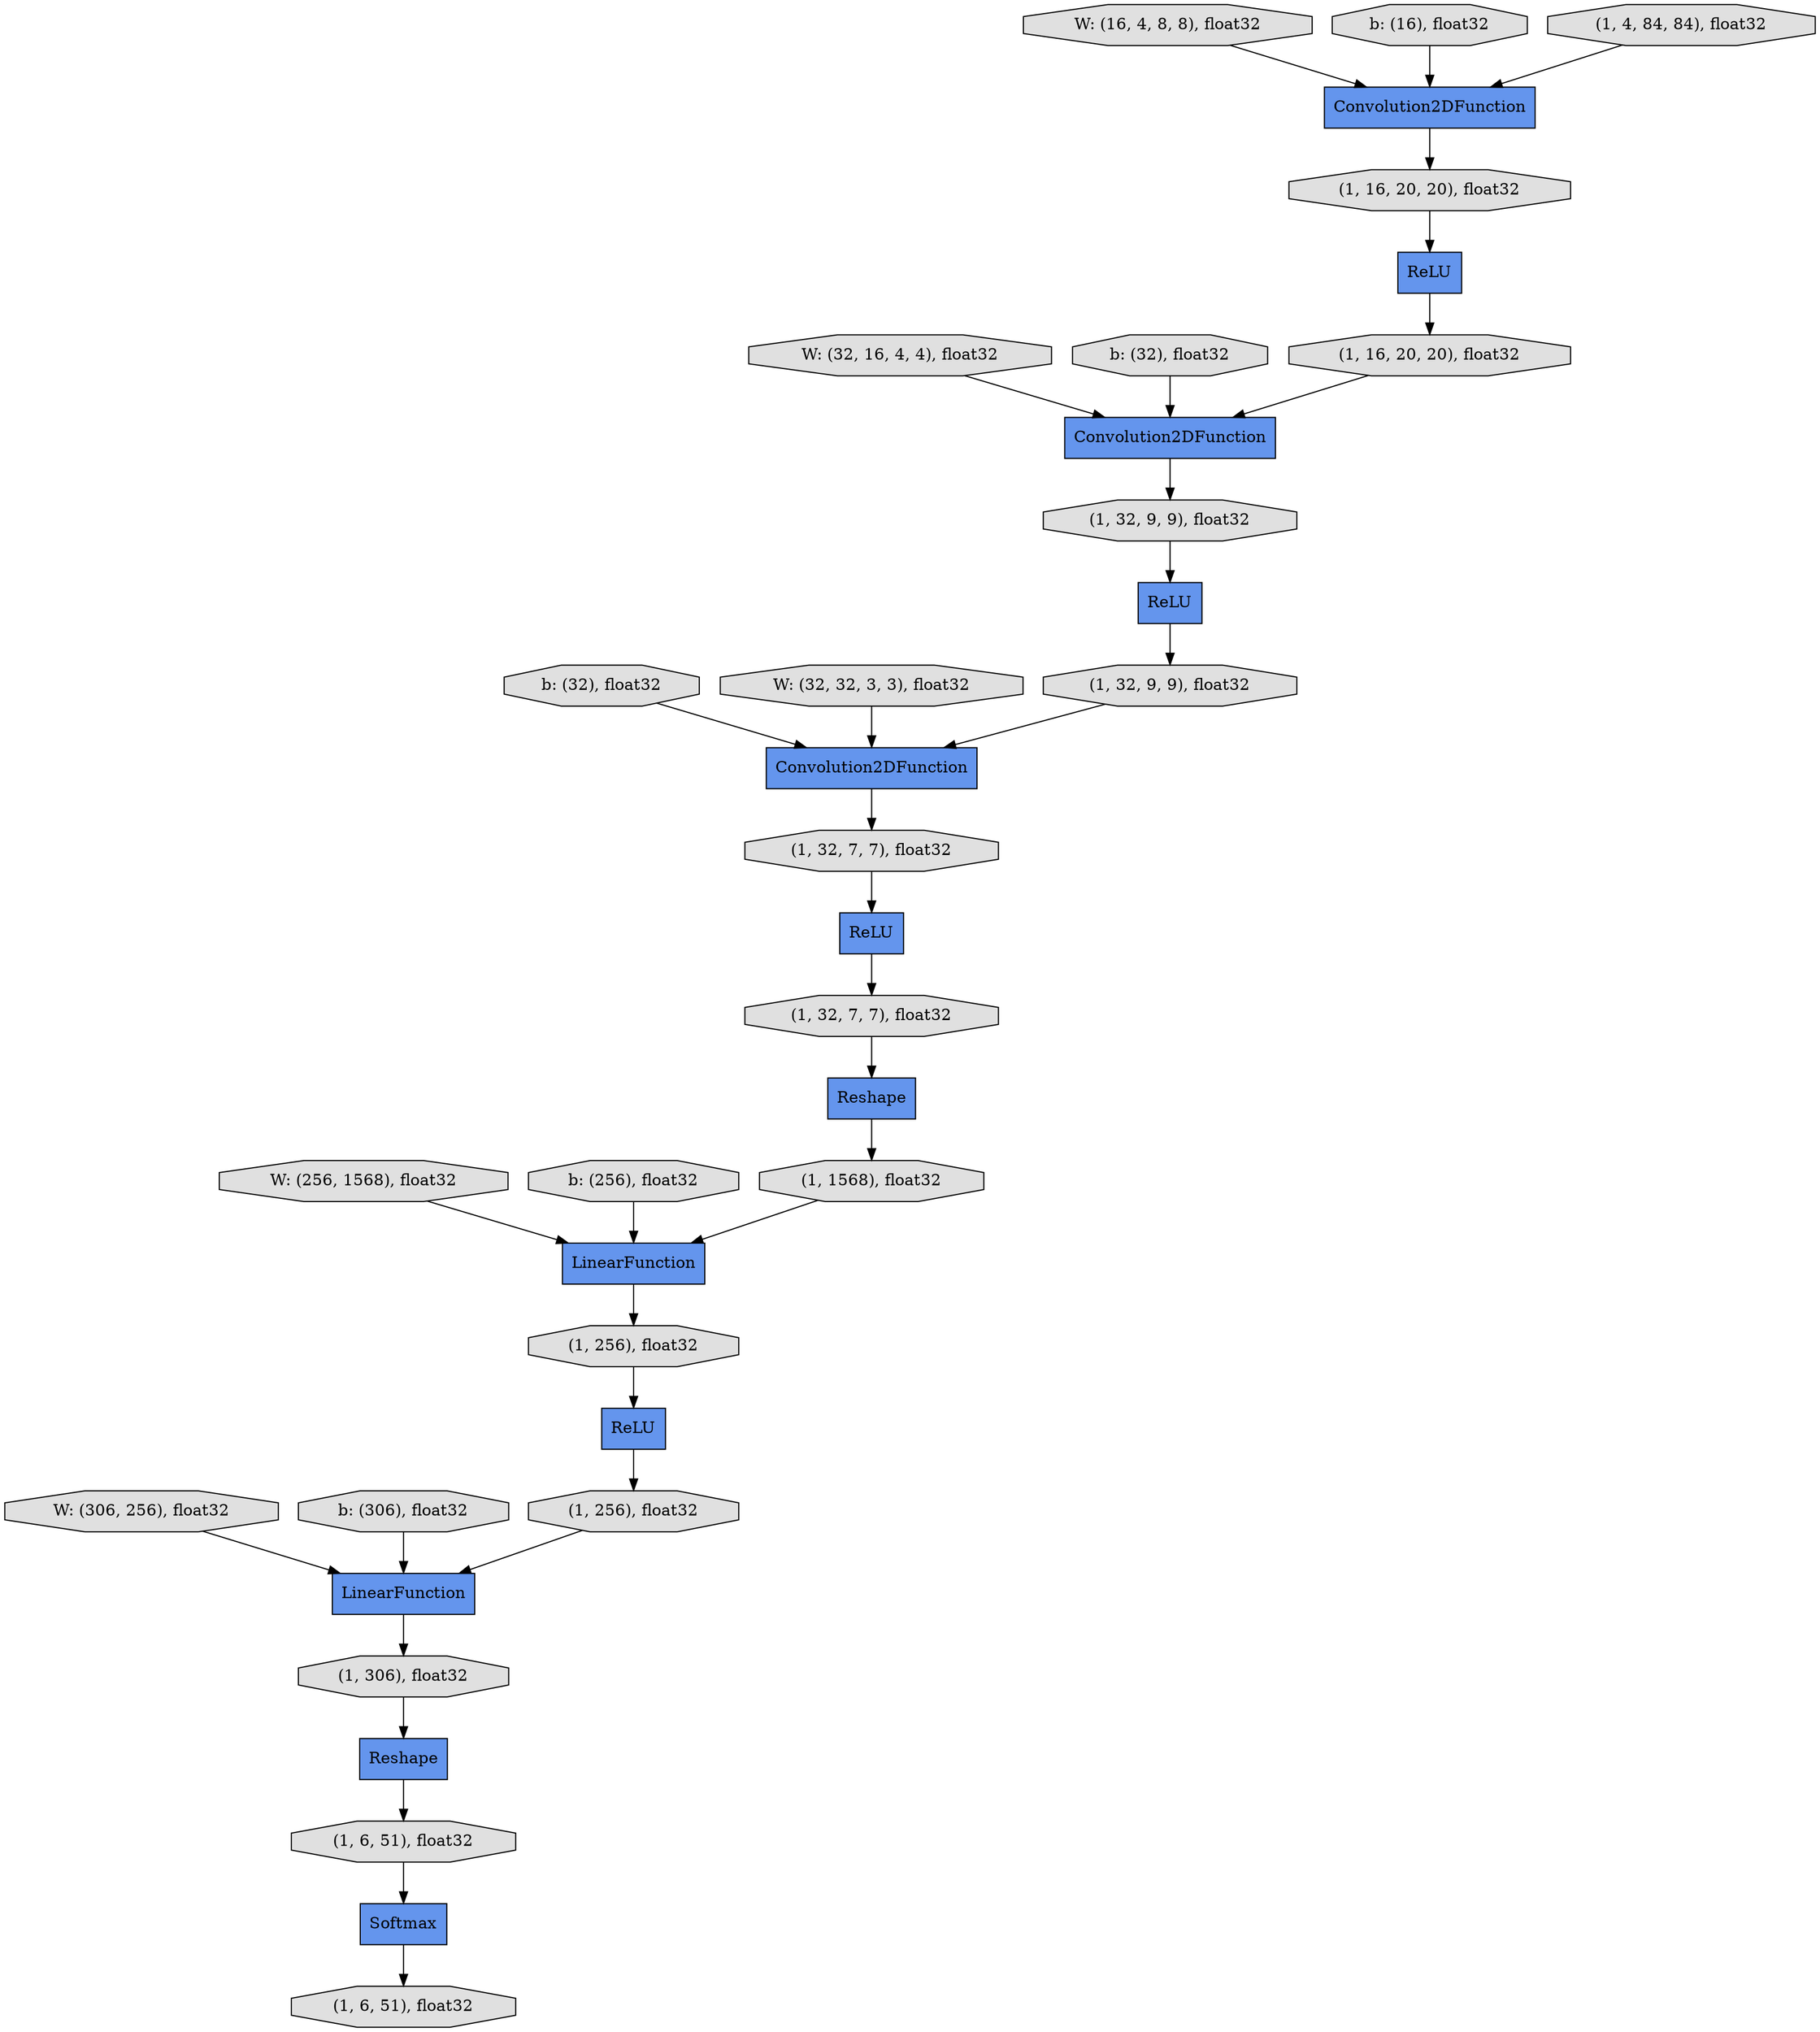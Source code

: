 digraph graphname{rankdir=TB;139775886272528 [label="(1, 16, 20, 20), float32",shape="octagon",fillcolor="#E0E0E0",style="filled"];139775886430288 [label="(1, 6, 51), float32",shape="octagon",fillcolor="#E0E0E0",style="filled"];139776158263376 [label="ReLU",shape="record",fillcolor="#6495ED",style="filled"];139775886272720 [label="(1, 32, 9, 9), float32",shape="octagon",fillcolor="#E0E0E0",style="filled"];139775886272784 [label="Convolution2DFunction",shape="record",fillcolor="#6495ED",style="filled"];139776187402512 [label="Convolution2DFunction",shape="record",fillcolor="#6495ED",style="filled"];139775886430544 [label="(1, 6, 51), float32",shape="octagon",fillcolor="#E0E0E0",style="filled"];139775886270800 [label="b: (32), float32",shape="octagon",fillcolor="#E0E0E0",style="filled"];139776187402576 [label="ReLU",shape="record",fillcolor="#6495ED",style="filled"];139775886272912 [label="(1, 32, 9, 9), float32",shape="octagon",fillcolor="#E0E0E0",style="filled"];139775886270928 [label="W: (306, 256), float32",shape="octagon",fillcolor="#E0E0E0",style="filled"];139775886273168 [label="ReLU",shape="record",fillcolor="#6495ED",style="filled"];139775886271120 [label="W: (256, 1568), float32",shape="octagon",fillcolor="#E0E0E0",style="filled"];139775886273232 [label="(1, 32, 7, 7), float32",shape="octagon",fillcolor="#E0E0E0",style="filled"];139775886273296 [label="Reshape",shape="record",fillcolor="#6495ED",style="filled"];139776187403024 [label="W: (16, 4, 8, 8), float32",shape="octagon",fillcolor="#E0E0E0",style="filled"];139775886273424 [label="(1, 32, 7, 7), float32",shape="octagon",fillcolor="#E0E0E0",style="filled"];139776187404240 [label="W: (32, 32, 3, 3), float32",shape="octagon",fillcolor="#E0E0E0",style="filled"];139775886271440 [label="b: (256), float32",shape="octagon",fillcolor="#E0E0E0",style="filled"];139776187403344 [label="b: (16), float32",shape="octagon",fillcolor="#E0E0E0",style="filled"];139775886273744 [label="LinearFunction",shape="record",fillcolor="#6495ED",style="filled"];139776187333840 [label="Convolution2DFunction",shape="record",fillcolor="#6495ED",style="filled"];139775886273808 [label="(1, 1568), float32",shape="octagon",fillcolor="#E0E0E0",style="filled"];139776187403600 [label="W: (32, 16, 4, 4), float32",shape="octagon",fillcolor="#E0E0E0",style="filled"];139775886271888 [label="b: (306), float32",shape="octagon",fillcolor="#E0E0E0",style="filled"];139775886273936 [label="Reshape",shape="record",fillcolor="#6495ED",style="filled"];139775886274000 [label="(1, 256), float32",shape="octagon",fillcolor="#E0E0E0",style="filled"];139775886272016 [label="LinearFunction",shape="record",fillcolor="#6495ED",style="filled"];139775886274128 [label="(1, 256), float32",shape="octagon",fillcolor="#E0E0E0",style="filled"];139775886272080 [label="(1, 4, 84, 84), float32",shape="octagon",fillcolor="#E0E0E0",style="filled"];139776187403920 [label="b: (32), float32",shape="octagon",fillcolor="#E0E0E0",style="filled"];139775886272272 [label="(1, 16, 20, 20), float32",shape="octagon",fillcolor="#E0E0E0",style="filled"];139775886274384 [label="Softmax",shape="record",fillcolor="#6495ED",style="filled"];139775886274448 [label="(1, 306), float32",shape="octagon",fillcolor="#E0E0E0",style="filled"];139775886272464 [label="ReLU",shape="record",fillcolor="#6495ED",style="filled"];139775886274128 -> 139775886273168;139776187403920 -> 139776187333840;139775886272528 -> 139776187333840;139776187403344 -> 139776187402512;139775886274000 -> 139775886273744;139776158263376 -> 139775886272528;139775886272720 -> 139776187402576;139776187403600 -> 139776187333840;139776187402512 -> 139775886272272;139776187403024 -> 139776187402512;139776187404240 -> 139775886272784;139775886272272 -> 139776158263376;139775886273424 -> 139775886273296;139775886272080 -> 139776187402512;139775886273808 -> 139775886272016;139775886272784 -> 139775886273232;139775886271120 -> 139775886272016;139776187333840 -> 139775886272720;139775886273936 -> 139775886430288;139775886273744 -> 139775886274448;139775886270928 -> 139775886273744;139775886272464 -> 139775886273424;139775886273296 -> 139775886273808;139776187402576 -> 139775886272912;139775886274384 -> 139775886430544;139775886272912 -> 139775886272784;139775886274448 -> 139775886273936;139775886271888 -> 139775886273744;139775886273168 -> 139775886274000;139775886272016 -> 139775886274128;139775886271440 -> 139775886272016;139775886430288 -> 139775886274384;139775886273232 -> 139775886272464;139775886270800 -> 139775886272784;}
